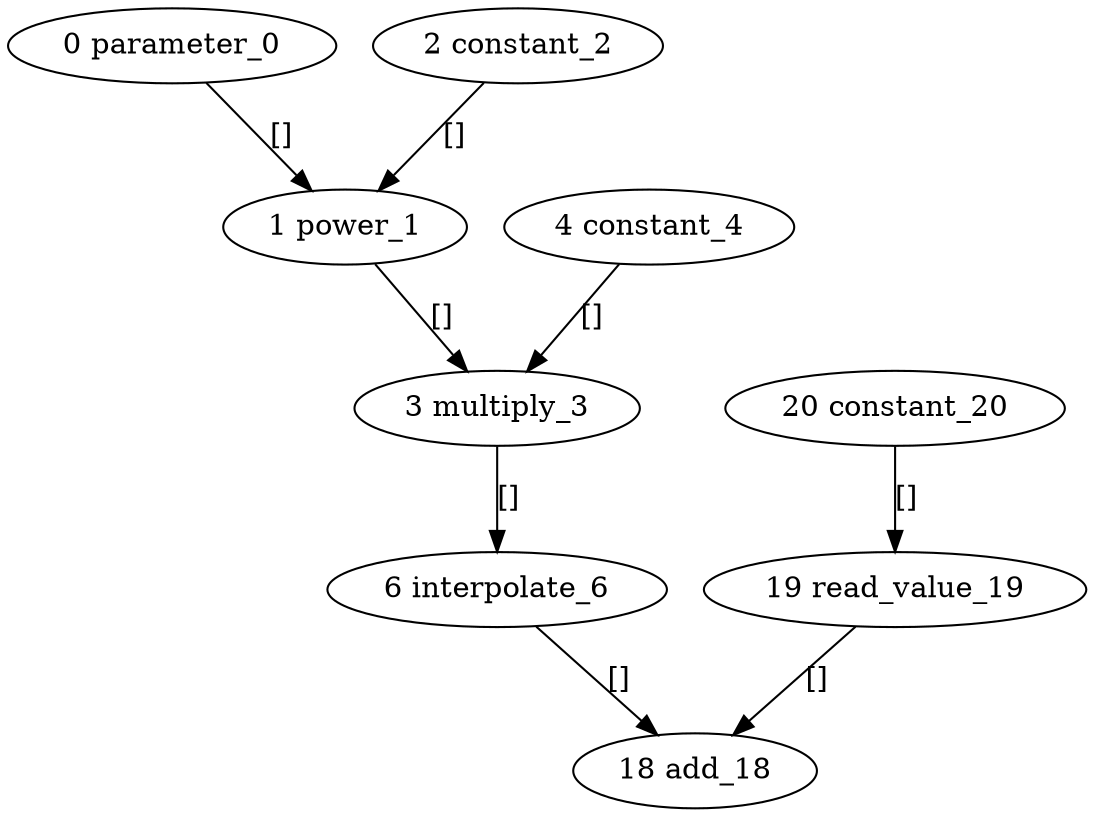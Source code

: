 strict digraph  {
"0 parameter_0" [id=0, type=parameter];
"1 power_1" [id=1, type=power];
"2 constant_2" [id=2, type=constant];
"3 multiply_3" [id=3, type=multiply];
"4 constant_4" [id=4, type=constant];
"6 interpolate_6" [id=6, type=interpolate];
"18 add_18" [id=18, type=add];
"19 read_value_19" [id=19, type=read_value];
"20 constant_20" [id=20, type=constant];
"0 parameter_0" -> "1 power_1"  [label="[]", style=solid];
"1 power_1" -> "3 multiply_3"  [label="[]", style=solid];
"2 constant_2" -> "1 power_1"  [label="[]", style=solid];
"3 multiply_3" -> "6 interpolate_6"  [label="[]", style=solid];
"4 constant_4" -> "3 multiply_3"  [label="[]", style=solid];
"6 interpolate_6" -> "18 add_18"  [label="[]", style=solid];
"19 read_value_19" -> "18 add_18"  [label="[]", style=solid];
"20 constant_20" -> "19 read_value_19"  [label="[]", style=solid];
}

